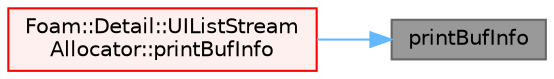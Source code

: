 digraph "printBufInfo"
{
 // LATEX_PDF_SIZE
  bgcolor="transparent";
  edge [fontname=Helvetica,fontsize=10,labelfontname=Helvetica,labelfontsize=10];
  node [fontname=Helvetica,fontsize=10,shape=box,height=0.2,width=0.4];
  rankdir="RL";
  Node1 [id="Node000001",label="printBufInfo",height=0.2,width=0.4,color="gray40", fillcolor="grey60", style="filled", fontcolor="black",tooltip=" "];
  Node1 -> Node2 [id="edge1_Node000001_Node000002",dir="back",color="steelblue1",style="solid",tooltip=" "];
  Node2 [id="Node000002",label="Foam::Detail::UIListStream\lAllocator::printBufInfo",height=0.2,width=0.4,color="red", fillcolor="#FFF0F0", style="filled",URL="$classFoam_1_1Detail_1_1UIListStreamAllocator.html#a0b6295c7bc32bc6b6307ac6a164a7ec4",tooltip=" "];
}
